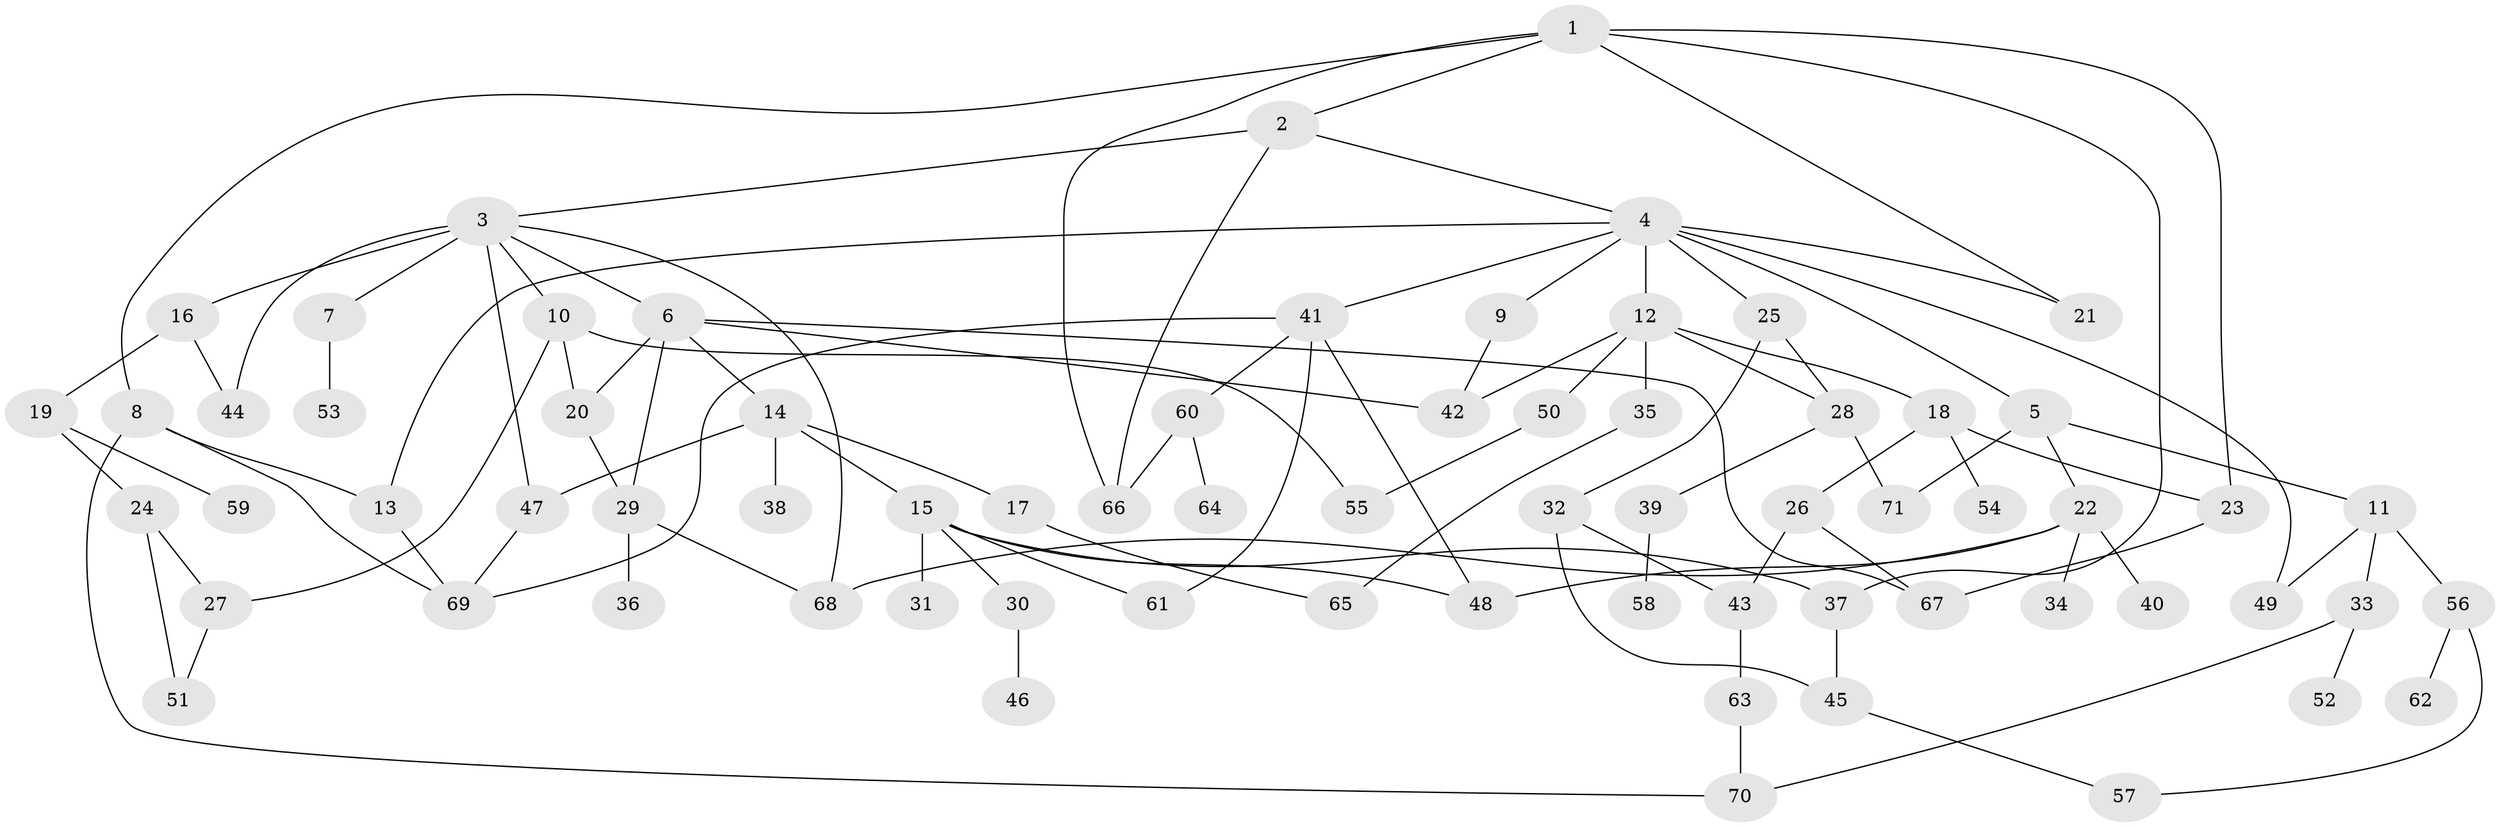 // coarse degree distribution, {5: 0.10714285714285714, 8: 0.03571428571428571, 12: 0.03571428571428571, 11: 0.03571428571428571, 2: 0.32142857142857145, 3: 0.07142857142857142, 4: 0.07142857142857142, 6: 0.03571428571428571, 1: 0.2857142857142857}
// Generated by graph-tools (version 1.1) at 2025/17/03/04/25 18:17:01]
// undirected, 71 vertices, 104 edges
graph export_dot {
graph [start="1"]
  node [color=gray90,style=filled];
  1;
  2;
  3;
  4;
  5;
  6;
  7;
  8;
  9;
  10;
  11;
  12;
  13;
  14;
  15;
  16;
  17;
  18;
  19;
  20;
  21;
  22;
  23;
  24;
  25;
  26;
  27;
  28;
  29;
  30;
  31;
  32;
  33;
  34;
  35;
  36;
  37;
  38;
  39;
  40;
  41;
  42;
  43;
  44;
  45;
  46;
  47;
  48;
  49;
  50;
  51;
  52;
  53;
  54;
  55;
  56;
  57;
  58;
  59;
  60;
  61;
  62;
  63;
  64;
  65;
  66;
  67;
  68;
  69;
  70;
  71;
  1 -- 2;
  1 -- 8;
  1 -- 21;
  1 -- 37;
  1 -- 66;
  1 -- 23;
  2 -- 3;
  2 -- 4;
  2 -- 66;
  3 -- 6;
  3 -- 7;
  3 -- 10;
  3 -- 16;
  3 -- 44;
  3 -- 47;
  3 -- 68;
  4 -- 5;
  4 -- 9;
  4 -- 12;
  4 -- 13;
  4 -- 25;
  4 -- 41;
  4 -- 49;
  4 -- 21;
  5 -- 11;
  5 -- 22;
  5 -- 71;
  6 -- 14;
  6 -- 20;
  6 -- 29;
  6 -- 67;
  6 -- 42;
  7 -- 53;
  8 -- 70;
  8 -- 13;
  8 -- 69;
  9 -- 42;
  10 -- 27;
  10 -- 20;
  10 -- 55;
  11 -- 33;
  11 -- 56;
  11 -- 49;
  12 -- 18;
  12 -- 35;
  12 -- 50;
  12 -- 42;
  12 -- 28;
  13 -- 69;
  14 -- 15;
  14 -- 17;
  14 -- 38;
  14 -- 47;
  15 -- 30;
  15 -- 31;
  15 -- 48;
  15 -- 61;
  15 -- 37;
  16 -- 19;
  16 -- 44;
  17 -- 65;
  18 -- 23;
  18 -- 26;
  18 -- 54;
  19 -- 24;
  19 -- 59;
  20 -- 29;
  22 -- 34;
  22 -- 40;
  22 -- 48;
  22 -- 68;
  23 -- 67;
  24 -- 27;
  24 -- 51;
  25 -- 28;
  25 -- 32;
  26 -- 43;
  26 -- 67;
  27 -- 51;
  28 -- 39;
  28 -- 71;
  29 -- 36;
  29 -- 68;
  30 -- 46;
  32 -- 43;
  32 -- 45;
  33 -- 52;
  33 -- 70;
  35 -- 65;
  37 -- 45;
  39 -- 58;
  41 -- 60;
  41 -- 69;
  41 -- 61;
  41 -- 48;
  43 -- 63;
  45 -- 57;
  47 -- 69;
  50 -- 55;
  56 -- 62;
  56 -- 57;
  60 -- 64;
  60 -- 66;
  63 -- 70;
}
